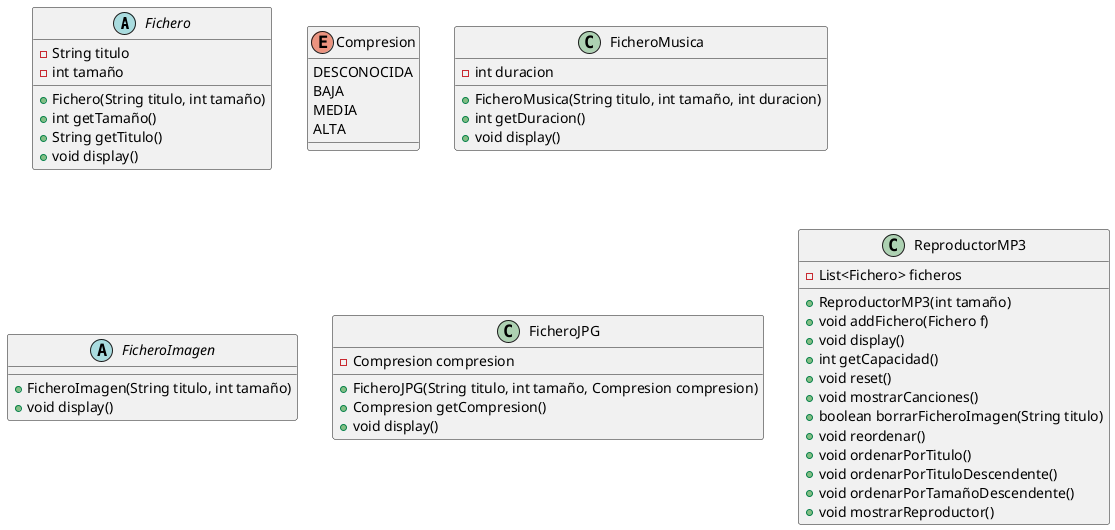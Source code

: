 @startuml
'https://plantuml.com/sequence-diagram
abstract  class Fichero
enum Compresion {
 DESCONOCIDA
 BAJA
 MEDIA
 ALTA
}
abstract class Fichero  {
	- String titulo
	- int tamaño
	+ Fichero(String titulo, int tamaño)
    + int getTamaño()
    + String getTitulo()
    + void display()

}

 class FicheroMusica  {
	- int duracion
	+ FicheroMusica(String titulo, int tamaño, int duracion)
	+ int getDuracion()
    + void display()

}

 abstract class FicheroImagen {
	+ FicheroImagen(String titulo, int tamaño)
    + void display()

}

 class FicheroJPG {
    - Compresion compresion
	+ FicheroJPG(String titulo, int tamaño, Compresion compresion)
    + Compresion getCompresion()
    + void display()
}

 class ReproductorMP3 {
    - List<Fichero> ficheros
	+ ReproductorMP3(int tamaño)
    + void addFichero(Fichero f)
    + void display()
    + int getCapacidad()
    + void reset()
    + void mostrarCanciones()
    + boolean borrarFicheroImagen(String titulo)
    + void reordenar()
    + void ordenarPorTitulo()
    + void ordenarPorTituloDescendente()
    + void ordenarPorTamañoDescendente()
    + void mostrarReproductor()


}

@enduml